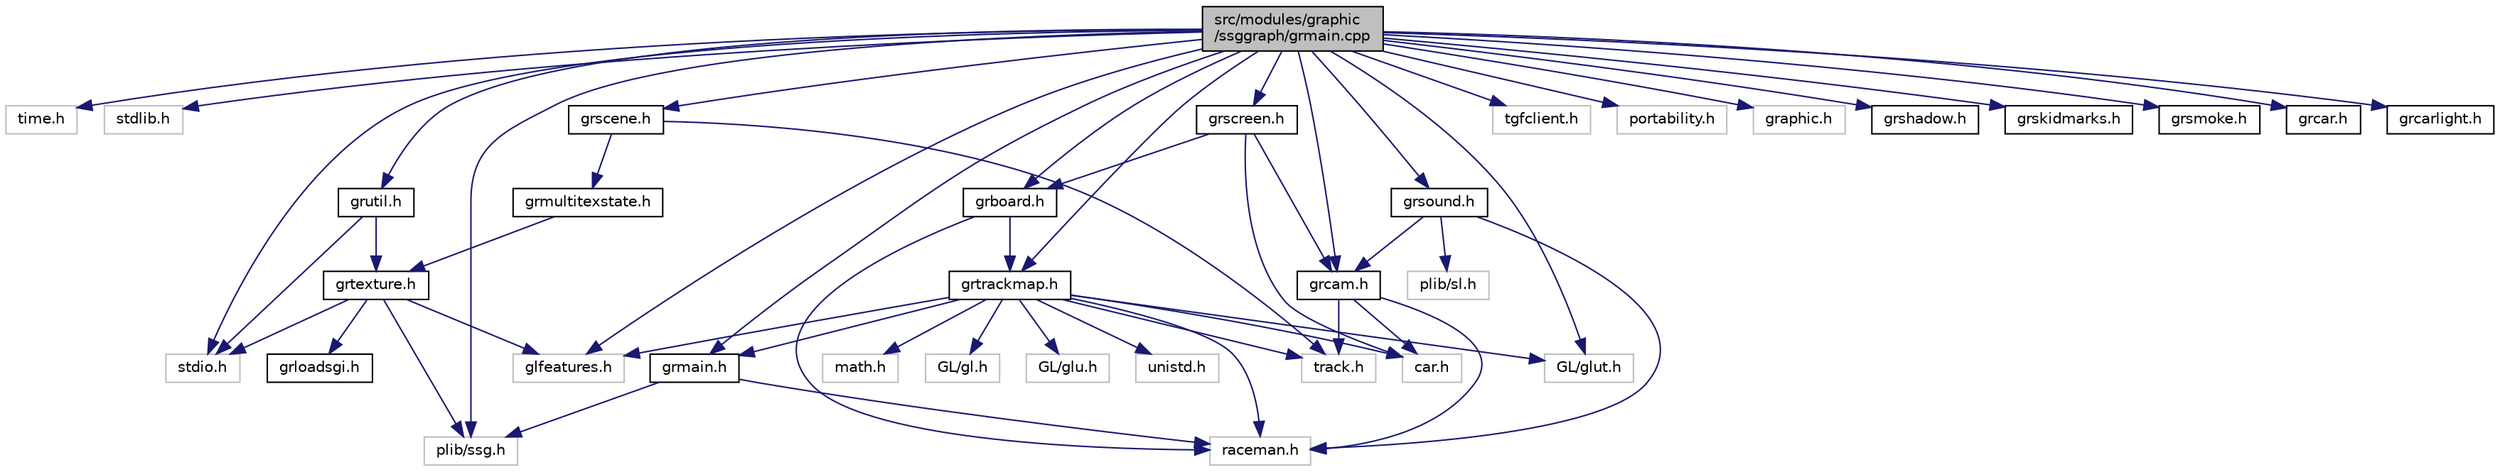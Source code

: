 digraph "src/modules/graphic/ssggraph/grmain.cpp"
{
  edge [fontname="Helvetica",fontsize="10",labelfontname="Helvetica",labelfontsize="10"];
  node [fontname="Helvetica",fontsize="10",shape=record];
  Node1 [label="src/modules/graphic\l/ssggraph/grmain.cpp",height=0.2,width=0.4,color="black", fillcolor="grey75", style="filled", fontcolor="black"];
  Node1 -> Node2 [color="midnightblue",fontsize="10",style="solid",fontname="Helvetica"];
  Node2 [label="time.h",height=0.2,width=0.4,color="grey75", fillcolor="white", style="filled"];
  Node1 -> Node3 [color="midnightblue",fontsize="10",style="solid",fontname="Helvetica"];
  Node3 [label="stdlib.h",height=0.2,width=0.4,color="grey75", fillcolor="white", style="filled"];
  Node1 -> Node4 [color="midnightblue",fontsize="10",style="solid",fontname="Helvetica"];
  Node4 [label="stdio.h",height=0.2,width=0.4,color="grey75", fillcolor="white", style="filled"];
  Node1 -> Node5 [color="midnightblue",fontsize="10",style="solid",fontname="Helvetica"];
  Node5 [label="GL/glut.h",height=0.2,width=0.4,color="grey75", fillcolor="white", style="filled"];
  Node1 -> Node6 [color="midnightblue",fontsize="10",style="solid",fontname="Helvetica"];
  Node6 [label="plib/ssg.h",height=0.2,width=0.4,color="grey75", fillcolor="white", style="filled"];
  Node1 -> Node7 [color="midnightblue",fontsize="10",style="solid",fontname="Helvetica"];
  Node7 [label="tgfclient.h",height=0.2,width=0.4,color="grey75", fillcolor="white", style="filled"];
  Node1 -> Node8 [color="midnightblue",fontsize="10",style="solid",fontname="Helvetica"];
  Node8 [label="portability.h",height=0.2,width=0.4,color="grey75", fillcolor="white", style="filled"];
  Node1 -> Node9 [color="midnightblue",fontsize="10",style="solid",fontname="Helvetica"];
  Node9 [label="graphic.h",height=0.2,width=0.4,color="grey75", fillcolor="white", style="filled"];
  Node1 -> Node10 [color="midnightblue",fontsize="10",style="solid",fontname="Helvetica"];
  Node10 [label="grmain.h",height=0.2,width=0.4,color="black", fillcolor="white", style="filled",URL="$grmain_8h.html"];
  Node10 -> Node6 [color="midnightblue",fontsize="10",style="solid",fontname="Helvetica"];
  Node10 -> Node11 [color="midnightblue",fontsize="10",style="solid",fontname="Helvetica"];
  Node11 [label="raceman.h",height=0.2,width=0.4,color="grey75", fillcolor="white", style="filled"];
  Node1 -> Node12 [color="midnightblue",fontsize="10",style="solid",fontname="Helvetica"];
  Node12 [label="grshadow.h",height=0.2,width=0.4,color="black", fillcolor="white", style="filled",URL="$grshadow_8h.html"];
  Node1 -> Node13 [color="midnightblue",fontsize="10",style="solid",fontname="Helvetica"];
  Node13 [label="grskidmarks.h",height=0.2,width=0.4,color="black", fillcolor="white", style="filled",URL="$grskidmarks_8h.html"];
  Node1 -> Node14 [color="midnightblue",fontsize="10",style="solid",fontname="Helvetica"];
  Node14 [label="grsmoke.h",height=0.2,width=0.4,color="black", fillcolor="white", style="filled",URL="$grsmoke_8h.html"];
  Node1 -> Node15 [color="midnightblue",fontsize="10",style="solid",fontname="Helvetica"];
  Node15 [label="grcar.h",height=0.2,width=0.4,color="black", fillcolor="white", style="filled",URL="$grcar_8h.html"];
  Node1 -> Node16 [color="midnightblue",fontsize="10",style="solid",fontname="Helvetica"];
  Node16 [label="grscreen.h",height=0.2,width=0.4,color="black", fillcolor="white", style="filled",URL="$grscreen_8h.html"];
  Node16 -> Node17 [color="midnightblue",fontsize="10",style="solid",fontname="Helvetica"];
  Node17 [label="car.h",height=0.2,width=0.4,color="grey75", fillcolor="white", style="filled"];
  Node16 -> Node18 [color="midnightblue",fontsize="10",style="solid",fontname="Helvetica"];
  Node18 [label="grcam.h",height=0.2,width=0.4,color="black", fillcolor="white", style="filled",URL="$grcam_8h.html"];
  Node18 -> Node19 [color="midnightblue",fontsize="10",style="solid",fontname="Helvetica"];
  Node19 [label="track.h",height=0.2,width=0.4,color="grey75", fillcolor="white", style="filled"];
  Node18 -> Node17 [color="midnightblue",fontsize="10",style="solid",fontname="Helvetica"];
  Node18 -> Node11 [color="midnightblue",fontsize="10",style="solid",fontname="Helvetica"];
  Node16 -> Node20 [color="midnightblue",fontsize="10",style="solid",fontname="Helvetica"];
  Node20 [label="grboard.h",height=0.2,width=0.4,color="black", fillcolor="white", style="filled",URL="$grboard_8h.html"];
  Node20 -> Node11 [color="midnightblue",fontsize="10",style="solid",fontname="Helvetica"];
  Node20 -> Node21 [color="midnightblue",fontsize="10",style="solid",fontname="Helvetica"];
  Node21 [label="grtrackmap.h",height=0.2,width=0.4,color="black", fillcolor="white", style="filled",URL="$grtrackmap_8h.html"];
  Node21 -> Node17 [color="midnightblue",fontsize="10",style="solid",fontname="Helvetica"];
  Node21 -> Node11 [color="midnightblue",fontsize="10",style="solid",fontname="Helvetica"];
  Node21 -> Node22 [color="midnightblue",fontsize="10",style="solid",fontname="Helvetica"];
  Node22 [label="GL/gl.h",height=0.2,width=0.4,color="grey75", fillcolor="white", style="filled"];
  Node21 -> Node5 [color="midnightblue",fontsize="10",style="solid",fontname="Helvetica"];
  Node21 -> Node23 [color="midnightblue",fontsize="10",style="solid",fontname="Helvetica"];
  Node23 [label="GL/glu.h",height=0.2,width=0.4,color="grey75", fillcolor="white", style="filled"];
  Node21 -> Node24 [color="midnightblue",fontsize="10",style="solid",fontname="Helvetica"];
  Node24 [label="unistd.h",height=0.2,width=0.4,color="grey75", fillcolor="white", style="filled"];
  Node21 -> Node25 [color="midnightblue",fontsize="10",style="solid",fontname="Helvetica"];
  Node25 [label="math.h",height=0.2,width=0.4,color="grey75", fillcolor="white", style="filled"];
  Node21 -> Node26 [color="midnightblue",fontsize="10",style="solid",fontname="Helvetica"];
  Node26 [label="glfeatures.h",height=0.2,width=0.4,color="grey75", fillcolor="white", style="filled"];
  Node21 -> Node19 [color="midnightblue",fontsize="10",style="solid",fontname="Helvetica"];
  Node21 -> Node10 [color="midnightblue",fontsize="10",style="solid",fontname="Helvetica"];
  Node1 -> Node18 [color="midnightblue",fontsize="10",style="solid",fontname="Helvetica"];
  Node1 -> Node27 [color="midnightblue",fontsize="10",style="solid",fontname="Helvetica"];
  Node27 [label="grscene.h",height=0.2,width=0.4,color="black", fillcolor="white", style="filled",URL="$grscene_8h.html"];
  Node27 -> Node19 [color="midnightblue",fontsize="10",style="solid",fontname="Helvetica"];
  Node27 -> Node28 [color="midnightblue",fontsize="10",style="solid",fontname="Helvetica"];
  Node28 [label="grmultitexstate.h",height=0.2,width=0.4,color="black", fillcolor="white", style="filled",URL="$grmultitexstate_8h.html"];
  Node28 -> Node29 [color="midnightblue",fontsize="10",style="solid",fontname="Helvetica"];
  Node29 [label="grtexture.h",height=0.2,width=0.4,color="black", fillcolor="white", style="filled",URL="$grtexture_8h.html"];
  Node29 -> Node4 [color="midnightblue",fontsize="10",style="solid",fontname="Helvetica"];
  Node29 -> Node6 [color="midnightblue",fontsize="10",style="solid",fontname="Helvetica"];
  Node29 -> Node26 [color="midnightblue",fontsize="10",style="solid",fontname="Helvetica"];
  Node29 -> Node30 [color="midnightblue",fontsize="10",style="solid",fontname="Helvetica"];
  Node30 [label="grloadsgi.h",height=0.2,width=0.4,color="black", fillcolor="white", style="filled",URL="$grloadsgi_8h.html"];
  Node1 -> Node31 [color="midnightblue",fontsize="10",style="solid",fontname="Helvetica"];
  Node31 [label="grsound.h",height=0.2,width=0.4,color="black", fillcolor="white", style="filled",URL="$grsound_8h.html"];
  Node31 -> Node18 [color="midnightblue",fontsize="10",style="solid",fontname="Helvetica"];
  Node31 -> Node11 [color="midnightblue",fontsize="10",style="solid",fontname="Helvetica"];
  Node31 -> Node32 [color="midnightblue",fontsize="10",style="solid",fontname="Helvetica"];
  Node32 [label="plib/sl.h",height=0.2,width=0.4,color="grey75", fillcolor="white", style="filled"];
  Node1 -> Node20 [color="midnightblue",fontsize="10",style="solid",fontname="Helvetica"];
  Node1 -> Node33 [color="midnightblue",fontsize="10",style="solid",fontname="Helvetica"];
  Node33 [label="grutil.h",height=0.2,width=0.4,color="black", fillcolor="white", style="filled",URL="$grutil_8h.html"];
  Node33 -> Node4 [color="midnightblue",fontsize="10",style="solid",fontname="Helvetica"];
  Node33 -> Node29 [color="midnightblue",fontsize="10",style="solid",fontname="Helvetica"];
  Node1 -> Node21 [color="midnightblue",fontsize="10",style="solid",fontname="Helvetica"];
  Node1 -> Node34 [color="midnightblue",fontsize="10",style="solid",fontname="Helvetica"];
  Node34 [label="grcarlight.h",height=0.2,width=0.4,color="black", fillcolor="white", style="filled",URL="$grcarlight_8h.html"];
  Node1 -> Node26 [color="midnightblue",fontsize="10",style="solid",fontname="Helvetica"];
}
